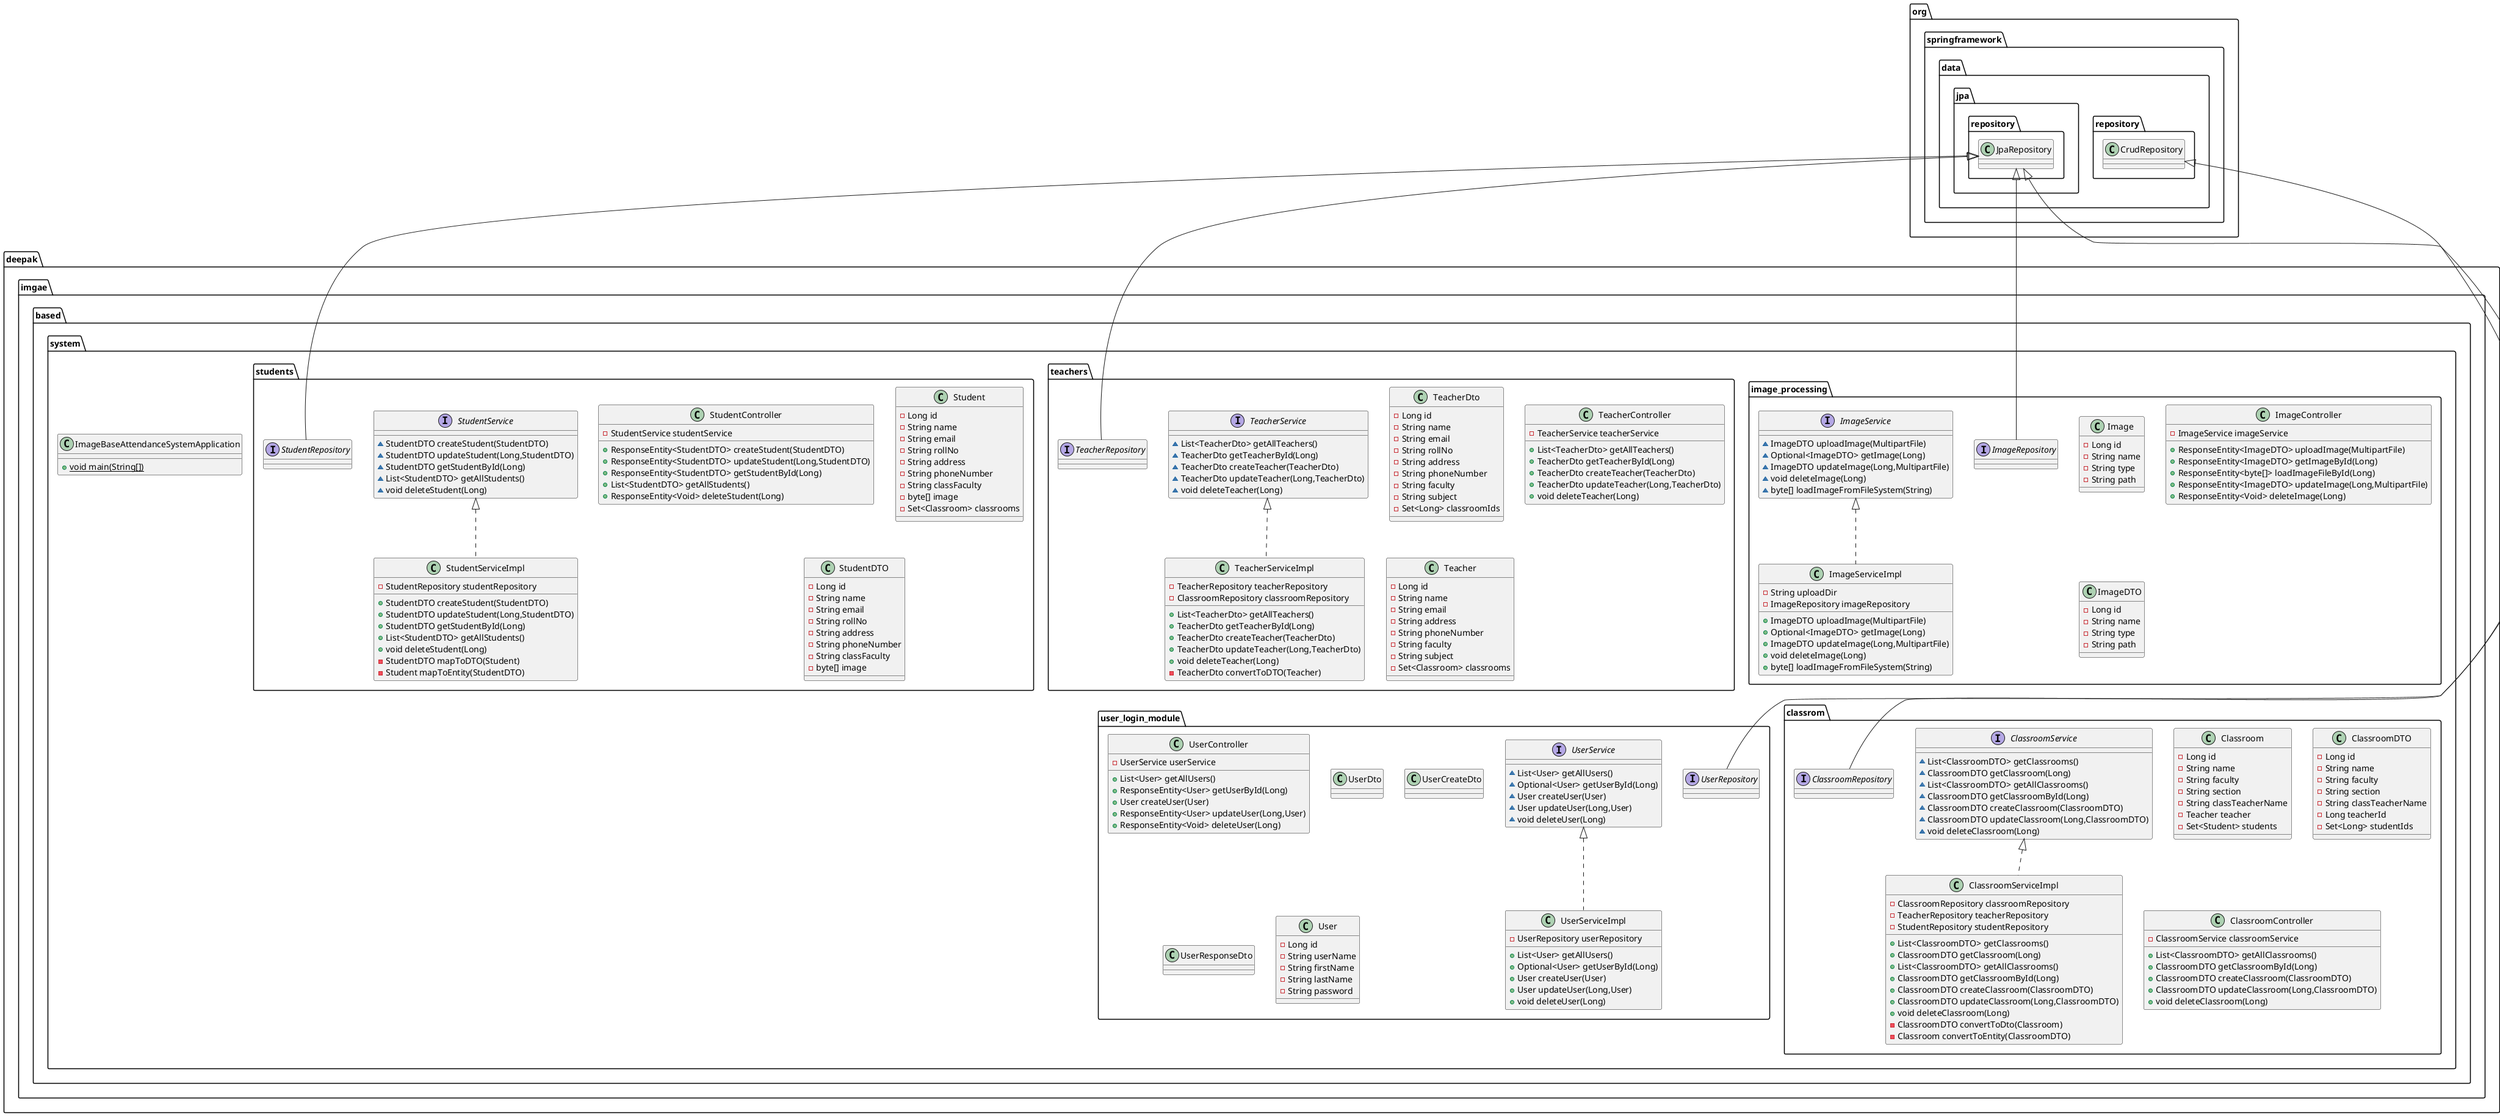 @startuml
interface deepak.imgae.based.system.students.StudentService {
~ StudentDTO createStudent(StudentDTO)
~ StudentDTO updateStudent(Long,StudentDTO)
~ StudentDTO getStudentById(Long)
~ List<StudentDTO> getAllStudents()
~ void deleteStudent(Long)
}

class deepak.imgae.based.system.ImageBaseAttendanceSystemApplication {
+ {static} void main(String[])
}

class deepak.imgae.based.system.image_processing.ImageServiceImpl {
- String uploadDir
- ImageRepository imageRepository
+ ImageDTO uploadImage(MultipartFile)
+ Optional<ImageDTO> getImage(Long)
+ ImageDTO updateImage(Long,MultipartFile)
+ void deleteImage(Long)
+ byte[] loadImageFromFileSystem(String)
}


class deepak.imgae.based.system.students.StudentController {
- StudentService studentService
+ ResponseEntity<StudentDTO> createStudent(StudentDTO)
+ ResponseEntity<StudentDTO> updateStudent(Long,StudentDTO)
+ ResponseEntity<StudentDTO> getStudentById(Long)
+ List<StudentDTO> getAllStudents()
+ ResponseEntity<Void> deleteStudent(Long)
}


interface deepak.imgae.based.system.teachers.TeacherService {
~ List<TeacherDto> getAllTeachers()
~ TeacherDto getTeacherById(Long)
~ TeacherDto createTeacher(TeacherDto)
~ TeacherDto updateTeacher(Long,TeacherDto)
~ void deleteTeacher(Long)
}

class deepak.imgae.based.system.image_processing.Image {
- Long id
- String name
- String type
- String path
}

interface deepak.imgae.based.system.image_processing.ImageRepository {
}
class deepak.imgae.based.system.image_processing.ImageController {
- ImageService imageService
+ ResponseEntity<ImageDTO> uploadImage(MultipartFile)
+ ResponseEntity<ImageDTO> getImageById(Long)
+ ResponseEntity<byte[]> loadImageFileById(Long)
+ ResponseEntity<ImageDTO> updateImage(Long,MultipartFile)
+ ResponseEntity<Void> deleteImage(Long)
}


class deepak.imgae.based.system.user_login_module.UserController {
- UserService userService
+ List<User> getAllUsers()
+ ResponseEntity<User> getUserById(Long)
+ User createUser(User)
+ ResponseEntity<User> updateUser(Long,User)
+ ResponseEntity<Void> deleteUser(Long)
}


class deepak.imgae.based.system.teachers.TeacherServiceImpl {
- TeacherRepository teacherRepository
- ClassroomRepository classroomRepository
+ List<TeacherDto> getAllTeachers()
+ TeacherDto getTeacherById(Long)
+ TeacherDto createTeacher(TeacherDto)
+ TeacherDto updateTeacher(Long,TeacherDto)
+ void deleteTeacher(Long)
- TeacherDto convertToDTO(Teacher)
}


class deepak.imgae.based.system.students.Student {
- Long id
- String name
- String email
- String rollNo
- String address
- String phoneNumber
- String classFaculty
- byte[] image
- Set<Classroom> classrooms
}

class deepak.imgae.based.system.user_login_module.UserDto {
}
interface deepak.imgae.based.system.classrom.ClassroomService {
~ List<ClassroomDTO> getClassrooms()
~ ClassroomDTO getClassroom(Long)
~ List<ClassroomDTO> getAllClassrooms()
~ ClassroomDTO getClassroomById(Long)
~ ClassroomDTO createClassroom(ClassroomDTO)
~ ClassroomDTO updateClassroom(Long,ClassroomDTO)
~ void deleteClassroom(Long)
}

class deepak.imgae.based.system.user_login_module.UserCreateDto {
}
interface deepak.imgae.based.system.image_processing.ImageService {
~ ImageDTO uploadImage(MultipartFile)
~ Optional<ImageDTO> getImage(Long)
~ ImageDTO updateImage(Long,MultipartFile)
~ void deleteImage(Long)
~ byte[] loadImageFromFileSystem(String)
}

interface deepak.imgae.based.system.students.StudentRepository {
}
interface deepak.imgae.based.system.classrom.ClassroomRepository {
}
class deepak.imgae.based.system.image_processing.ImageDTO {
- Long id
- String name
- String type
- String path
}

class deepak.imgae.based.system.user_login_module.UserResponseDto {
}
class deepak.imgae.based.system.teachers.TeacherDto {
- Long id
- String name
- String email
- String rollNo
- String address
- String phoneNumber
- String faculty
- String subject
- Set<Long> classroomIds
}

class deepak.imgae.based.system.user_login_module.UserServiceImpl {
- UserRepository userRepository
+ List<User> getAllUsers()
+ Optional<User> getUserById(Long)
+ User createUser(User)
+ User updateUser(Long,User)
+ void deleteUser(Long)
}


interface deepak.imgae.based.system.user_login_module.UserService {
~ List<User> getAllUsers()
~ Optional<User> getUserById(Long)
~ User createUser(User)
~ User updateUser(Long,User)
~ void deleteUser(Long)
}

class deepak.imgae.based.system.teachers.TeacherController {
- TeacherService teacherService
+ List<TeacherDto> getAllTeachers()
+ TeacherDto getTeacherById(Long)
+ TeacherDto createTeacher(TeacherDto)
+ TeacherDto updateTeacher(Long,TeacherDto)
+ void deleteTeacher(Long)
}


class deepak.imgae.based.system.classrom.Classroom {
- Long id
- String name
- String faculty
- String section
- String classTeacherName
- Teacher teacher
- Set<Student> students
}

class deepak.imgae.based.system.classrom.ClassroomServiceImpl {
- ClassroomRepository classroomRepository
- TeacherRepository teacherRepository
- StudentRepository studentRepository
+ List<ClassroomDTO> getClassrooms()
+ ClassroomDTO getClassroom(Long)
+ List<ClassroomDTO> getAllClassrooms()
+ ClassroomDTO getClassroomById(Long)
+ ClassroomDTO createClassroom(ClassroomDTO)
+ ClassroomDTO updateClassroom(Long,ClassroomDTO)
+ void deleteClassroom(Long)
- ClassroomDTO convertToDto(Classroom)
- Classroom convertToEntity(ClassroomDTO)
}


class deepak.imgae.based.system.students.StudentDTO {
- Long id
- String name
- String email
- String rollNo
- String address
- String phoneNumber
- String classFaculty
- byte[] image
}

class deepak.imgae.based.system.teachers.Teacher {
- Long id
- String name
- String email
- String address
- String phoneNumber
- String faculty
- String subject
- Set<Classroom> classrooms
}

class deepak.imgae.based.system.classrom.ClassroomDTO {
- Long id
- String name
- String faculty
- String section
- String classTeacherName
- Long teacherId
- Set<Long> studentIds
}

class deepak.imgae.based.system.user_login_module.User {
- Long id
- String userName
- String firstName
- String lastName
- String password
}

class deepak.imgae.based.system.classrom.ClassroomController {
- ClassroomService classroomService
+ List<ClassroomDTO> getAllClassrooms()
+ ClassroomDTO getClassroomById(Long)
+ ClassroomDTO createClassroom(ClassroomDTO)
+ ClassroomDTO updateClassroom(Long,ClassroomDTO)
+ void deleteClassroom(Long)
}


class deepak.imgae.based.system.students.StudentServiceImpl {
- StudentRepository studentRepository
+ StudentDTO createStudent(StudentDTO)
+ StudentDTO updateStudent(Long,StudentDTO)
+ StudentDTO getStudentById(Long)
+ List<StudentDTO> getAllStudents()
+ void deleteStudent(Long)
- StudentDTO mapToDTO(Student)
- Student mapToEntity(StudentDTO)
}


interface deepak.imgae.based.system.teachers.TeacherRepository {
}
interface deepak.imgae.based.system.user_login_module.UserRepository {
}


deepak.imgae.based.system.image_processing.ImageService <|.. deepak.imgae.based.system.image_processing.ImageServiceImpl
org.springframework.data.jpa.repository.JpaRepository <|-- deepak.imgae.based.system.image_processing.ImageRepository
deepak.imgae.based.system.teachers.TeacherService <|.. deepak.imgae.based.system.teachers.TeacherServiceImpl
org.springframework.data.jpa.repository.JpaRepository <|-- deepak.imgae.based.system.students.StudentRepository
org.springframework.data.jpa.repository.JpaRepository <|-- deepak.imgae.based.system.classrom.ClassroomRepository
deepak.imgae.based.system.user_login_module.UserService <|.. deepak.imgae.based.system.user_login_module.UserServiceImpl
deepak.imgae.based.system.classrom.ClassroomService <|.. deepak.imgae.based.system.classrom.ClassroomServiceImpl
deepak.imgae.based.system.students.StudentService <|.. deepak.imgae.based.system.students.StudentServiceImpl
org.springframework.data.jpa.repository.JpaRepository <|-- deepak.imgae.based.system.teachers.TeacherRepository
org.springframework.data.repository.CrudRepository <|-- deepak.imgae.based.system.user_login_module.UserRepository
@enduml